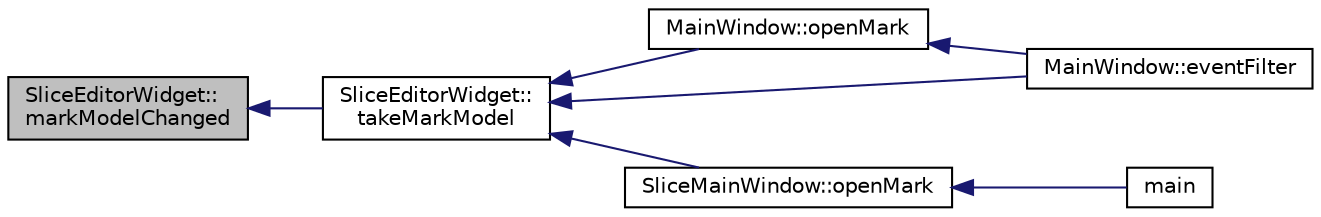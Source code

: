 digraph "SliceEditorWidget::markModelChanged"
{
  edge [fontname="Helvetica",fontsize="10",labelfontname="Helvetica",labelfontsize="10"];
  node [fontname="Helvetica",fontsize="10",shape=record];
  rankdir="LR";
  Node123 [label="SliceEditorWidget::\lmarkModelChanged",height=0.2,width=0.4,color="black", fillcolor="grey75", style="filled", fontcolor="black"];
  Node123 -> Node124 [dir="back",color="midnightblue",fontsize="10",style="solid",fontname="Helvetica"];
  Node124 [label="SliceEditorWidget::\ltakeMarkModel",height=0.2,width=0.4,color="black", fillcolor="white", style="filled",URL="$class_slice_editor_widget.html#a75deb14a3a513c91f9bed9acab0686bc",tooltip="Replaces the old mark model with the given model and returns the old one. A flag success refers to is..."];
  Node124 -> Node125 [dir="back",color="midnightblue",fontsize="10",style="solid",fontname="Helvetica"];
  Node125 [label="MainWindow::openMark",height=0.2,width=0.4,color="black", fillcolor="white", style="filled",URL="$class_main_window.html#a9cd18140979dd0f5d1312e9c66de19da"];
  Node125 -> Node126 [dir="back",color="midnightblue",fontsize="10",style="solid",fontname="Helvetica"];
  Node126 [label="MainWindow::eventFilter",height=0.2,width=0.4,color="black", fillcolor="white", style="filled",URL="$class_main_window.html#ade305265b2120df2489a5ebeb07ebbe1"];
  Node124 -> Node126 [dir="back",color="midnightblue",fontsize="10",style="solid",fontname="Helvetica"];
  Node124 -> Node127 [dir="back",color="midnightblue",fontsize="10",style="solid",fontname="Helvetica"];
  Node127 [label="SliceMainWindow::openMark",height=0.2,width=0.4,color="black", fillcolor="white", style="filled",URL="$class_slice_main_window.html#a0f29f24969d9e8baa5c16c46abe78bba"];
  Node127 -> Node128 [dir="back",color="midnightblue",fontsize="10",style="solid",fontname="Helvetica"];
  Node128 [label="main",height=0.2,width=0.4,color="black", fillcolor="white", style="filled",URL="$main_8cpp.html#a0ddf1224851353fc92bfbff6f499fa97"];
}
